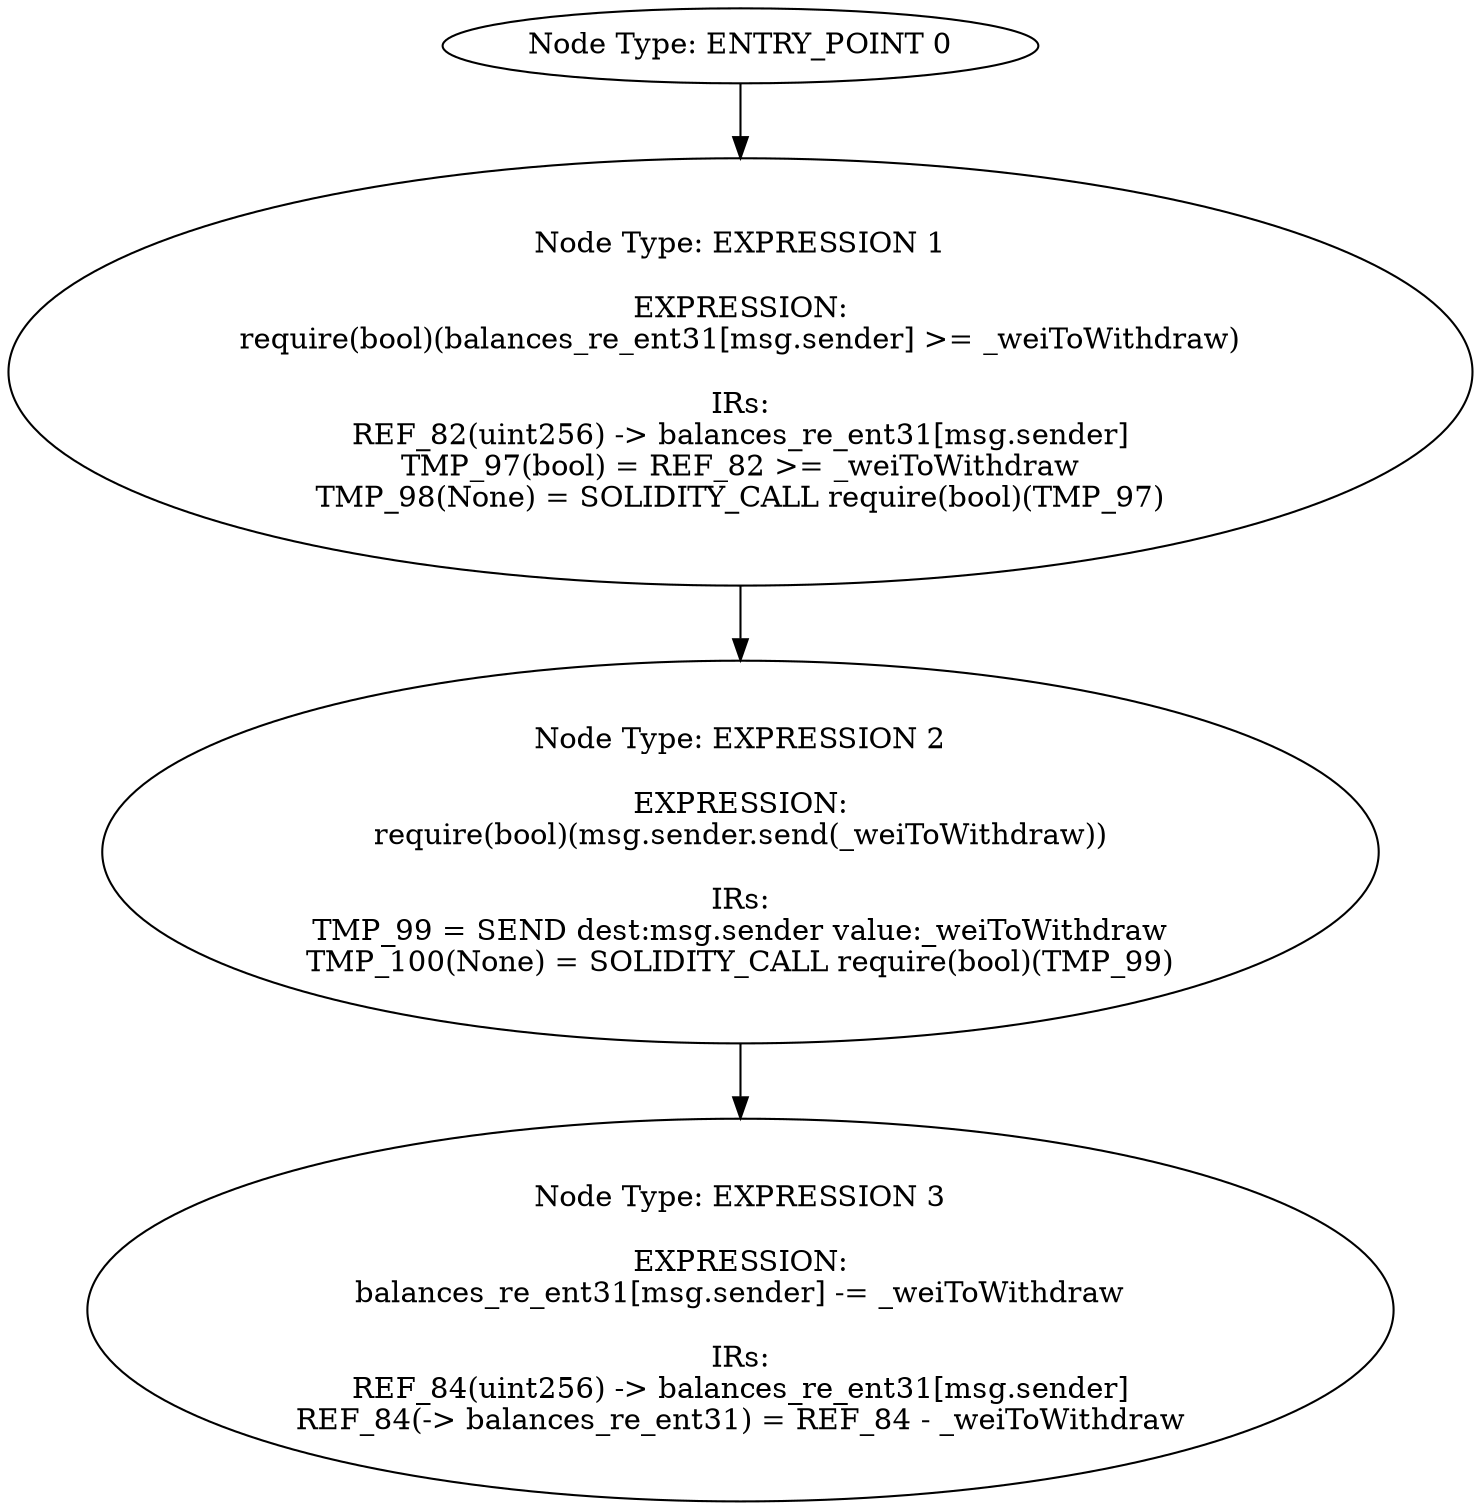 digraph{
0[label="Node Type: ENTRY_POINT 0
"];
0->1;
1[label="Node Type: EXPRESSION 1

EXPRESSION:
require(bool)(balances_re_ent31[msg.sender] >= _weiToWithdraw)

IRs:
REF_82(uint256) -> balances_re_ent31[msg.sender]
TMP_97(bool) = REF_82 >= _weiToWithdraw
TMP_98(None) = SOLIDITY_CALL require(bool)(TMP_97)"];
1->2;
2[label="Node Type: EXPRESSION 2

EXPRESSION:
require(bool)(msg.sender.send(_weiToWithdraw))

IRs:
TMP_99 = SEND dest:msg.sender value:_weiToWithdraw
TMP_100(None) = SOLIDITY_CALL require(bool)(TMP_99)"];
2->3;
3[label="Node Type: EXPRESSION 3

EXPRESSION:
balances_re_ent31[msg.sender] -= _weiToWithdraw

IRs:
REF_84(uint256) -> balances_re_ent31[msg.sender]
REF_84(-> balances_re_ent31) = REF_84 - _weiToWithdraw"];
}
